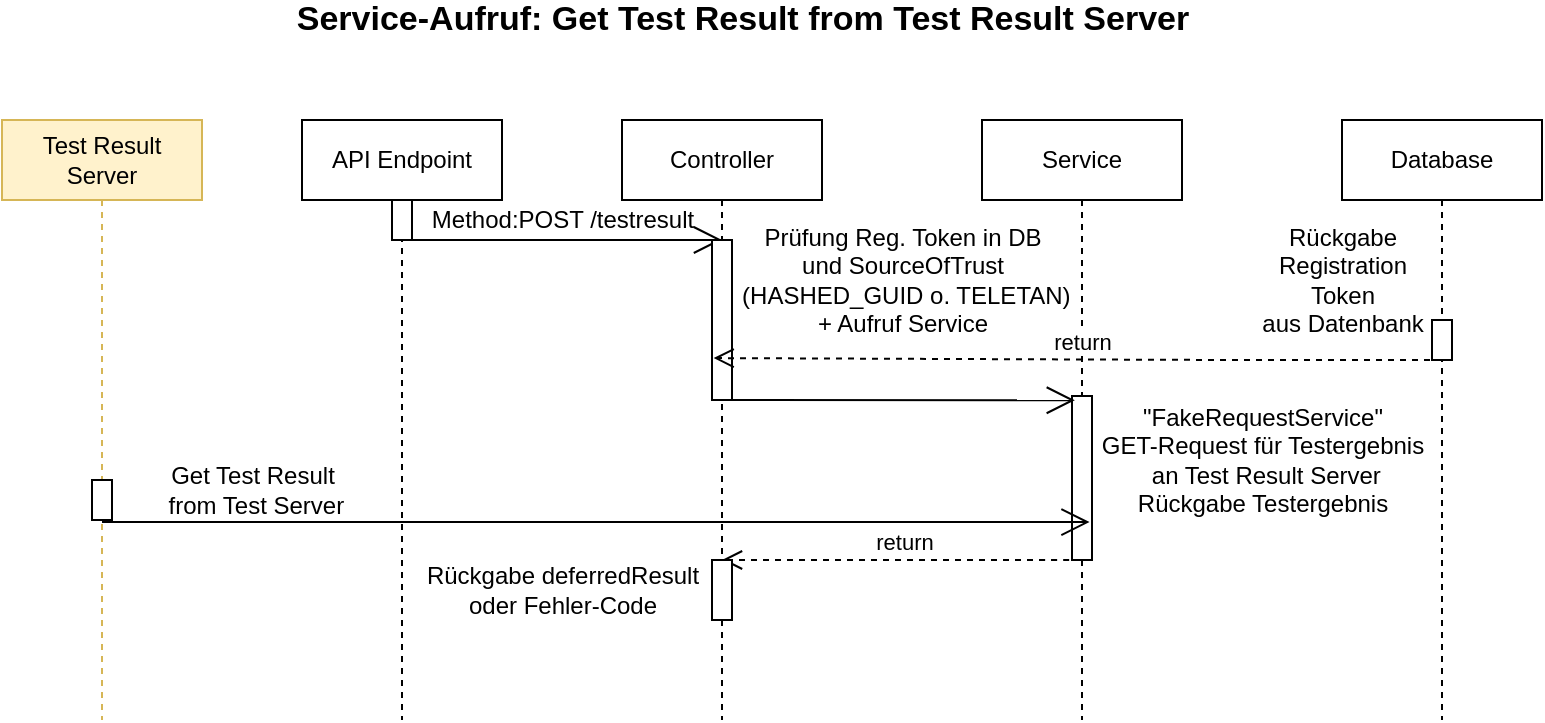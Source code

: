 <mxfile version="14.6.13" type="github">
  <diagram id="3oNs5fxuG2grTaYNeIHR" name="Page-1">
    <mxGraphModel dx="1391" dy="899" grid="1" gridSize="10" guides="1" tooltips="1" connect="1" arrows="1" fold="1" page="1" pageScale="1" pageWidth="827" pageHeight="1169" math="0" shadow="0">
      <root>
        <mxCell id="0" />
        <mxCell id="1" parent="0" />
        <mxCell id="_gLoM9S2t7sjp2gbZ2T--2" value="API Endpoint" style="shape=umlLifeline;perimeter=lifelinePerimeter;whiteSpace=wrap;html=1;container=1;collapsible=0;recursiveResize=0;outlineConnect=0;" parent="1" vertex="1">
          <mxGeometry x="170" y="70" width="100" height="300" as="geometry" />
        </mxCell>
        <mxCell id="_gLoM9S2t7sjp2gbZ2T--4" value="Controller" style="shape=umlLifeline;perimeter=lifelinePerimeter;whiteSpace=wrap;html=1;container=1;collapsible=0;recursiveResize=0;outlineConnect=0;" parent="1" vertex="1">
          <mxGeometry x="330" y="70" width="100" height="300" as="geometry" />
        </mxCell>
        <mxCell id="_gLoM9S2t7sjp2gbZ2T--5" value="Service" style="shape=umlLifeline;perimeter=lifelinePerimeter;whiteSpace=wrap;html=1;container=1;collapsible=0;recursiveResize=0;outlineConnect=0;" parent="1" vertex="1">
          <mxGeometry x="510" y="70" width="100" height="300" as="geometry" />
        </mxCell>
        <mxCell id="_gLoM9S2t7sjp2gbZ2T--27" value="" style="html=1;points=[];perimeter=orthogonalPerimeter;" parent="_gLoM9S2t7sjp2gbZ2T--5" vertex="1">
          <mxGeometry x="45" y="138" width="10" height="82" as="geometry" />
        </mxCell>
        <mxCell id="_gLoM9S2t7sjp2gbZ2T--6" value="Database" style="shape=umlLifeline;perimeter=lifelinePerimeter;whiteSpace=wrap;html=1;container=1;collapsible=0;recursiveResize=0;outlineConnect=0;" parent="1" vertex="1">
          <mxGeometry x="690" y="70" width="100" height="300" as="geometry" />
        </mxCell>
        <mxCell id="_gLoM9S2t7sjp2gbZ2T--37" value="" style="html=1;points=[];perimeter=orthogonalPerimeter;" parent="_gLoM9S2t7sjp2gbZ2T--6" vertex="1">
          <mxGeometry x="45" y="100" width="10" height="20" as="geometry" />
        </mxCell>
        <mxCell id="_gLoM9S2t7sjp2gbZ2T--10" value="&lt;font style=&quot;font-size: 17px&quot;&gt;&lt;b&gt;Service-Aufruf: Get Test Result from Test Result Server&lt;/b&gt;&lt;/font&gt;" style="text;html=1;align=center;verticalAlign=middle;resizable=0;points=[];autosize=1;strokeColor=none;" parent="1" vertex="1">
          <mxGeometry x="160" y="10" width="460" height="20" as="geometry" />
        </mxCell>
        <mxCell id="_gLoM9S2t7sjp2gbZ2T--13" value="Test Result Server" style="shape=umlLifeline;perimeter=lifelinePerimeter;whiteSpace=wrap;html=1;container=1;collapsible=0;recursiveResize=0;outlineConnect=0;fillColor=#fff2cc;strokeColor=#d6b656;" parent="1" vertex="1">
          <mxGeometry x="20" y="70" width="100" height="300" as="geometry" />
        </mxCell>
        <mxCell id="_gLoM9S2t7sjp2gbZ2T--14" value="" style="html=1;points=[];perimeter=orthogonalPerimeter;" parent="1" vertex="1">
          <mxGeometry x="215" y="110" width="10" height="20" as="geometry" />
        </mxCell>
        <mxCell id="_gLoM9S2t7sjp2gbZ2T--15" value="Method:POST /testresult" style="text;html=1;align=center;verticalAlign=middle;resizable=0;points=[];autosize=1;strokeColor=none;" parent="1" vertex="1">
          <mxGeometry x="225" y="110" width="150" height="20" as="geometry" />
        </mxCell>
        <mxCell id="_gLoM9S2t7sjp2gbZ2T--18" value="" style="endArrow=open;endFill=1;endSize=12;html=1;" parent="1" edge="1">
          <mxGeometry width="160" relative="1" as="geometry">
            <mxPoint x="225" y="130" as="sourcePoint" />
            <mxPoint x="380" y="130" as="targetPoint" />
          </mxGeometry>
        </mxCell>
        <mxCell id="_gLoM9S2t7sjp2gbZ2T--19" value="" style="html=1;points=[];perimeter=orthogonalPerimeter;" parent="1" vertex="1">
          <mxGeometry x="65" y="250" width="10" height="20" as="geometry" />
        </mxCell>
        <mxCell id="_gLoM9S2t7sjp2gbZ2T--21" value="Get Test Result&lt;br&gt;&amp;nbsp;from Test Server" style="text;html=1;align=center;verticalAlign=middle;resizable=0;points=[];autosize=1;strokeColor=none;" parent="1" vertex="1">
          <mxGeometry x="90" y="240" width="110" height="30" as="geometry" />
        </mxCell>
        <mxCell id="_gLoM9S2t7sjp2gbZ2T--22" value="" style="html=1;points=[];perimeter=orthogonalPerimeter;" parent="1" vertex="1">
          <mxGeometry x="375" y="130" width="10" height="80" as="geometry" />
        </mxCell>
        <mxCell id="_gLoM9S2t7sjp2gbZ2T--23" value="Prüfung Reg. Token in DB&lt;br&gt;und SourceOfTrust&lt;br&gt;&amp;nbsp;(HASHED_GUID o. TELETAN)&lt;br&gt;+ Aufruf Service" style="text;html=1;align=center;verticalAlign=middle;resizable=0;points=[];autosize=1;strokeColor=none;" parent="1" vertex="1">
          <mxGeometry x="380" y="120" width="180" height="60" as="geometry" />
        </mxCell>
        <mxCell id="_gLoM9S2t7sjp2gbZ2T--24" value="" style="endArrow=open;endFill=1;endSize=12;html=1;entryX=0.143;entryY=0.026;entryDx=0;entryDy=0;entryPerimeter=0;" parent="1" target="_gLoM9S2t7sjp2gbZ2T--27" edge="1">
          <mxGeometry width="160" relative="1" as="geometry">
            <mxPoint x="385" y="210" as="sourcePoint" />
            <mxPoint x="550" y="210" as="targetPoint" />
          </mxGeometry>
        </mxCell>
        <mxCell id="_gLoM9S2t7sjp2gbZ2T--28" value="&quot;FakeRequestService&quot;&lt;br&gt;GET-Request für Testergebnis&lt;br&gt;&amp;nbsp;an Test Result Server&lt;br&gt;Rückgabe Testergebnis" style="text;html=1;align=center;verticalAlign=middle;resizable=0;points=[];autosize=1;strokeColor=none;" parent="1" vertex="1">
          <mxGeometry x="560" y="210" width="180" height="60" as="geometry" />
        </mxCell>
        <mxCell id="_gLoM9S2t7sjp2gbZ2T--29" value="" style="endArrow=open;endFill=1;endSize=12;html=1;entryX=0.021;entryY=1.017;entryDx=0;entryDy=0;entryPerimeter=0;" parent="1" source="_gLoM9S2t7sjp2gbZ2T--13" edge="1" target="_gLoM9S2t7sjp2gbZ2T--28">
          <mxGeometry width="160" relative="1" as="geometry">
            <mxPoint x="395" y="270" as="sourcePoint" />
            <mxPoint x="555" y="270" as="targetPoint" />
          </mxGeometry>
        </mxCell>
        <mxCell id="_gLoM9S2t7sjp2gbZ2T--41" value="return" style="html=1;verticalAlign=bottom;endArrow=open;dashed=1;endSize=8;entryX=0.083;entryY=0.738;entryDx=0;entryDy=0;entryPerimeter=0;" parent="1" target="_gLoM9S2t7sjp2gbZ2T--22" edge="1">
          <mxGeometry x="-0.011" relative="1" as="geometry">
            <mxPoint x="740" y="190" as="sourcePoint" />
            <mxPoint x="384" y="190" as="targetPoint" />
            <Array as="points">
              <mxPoint x="690" y="190" />
              <mxPoint x="630" y="190" />
            </Array>
            <mxPoint as="offset" />
          </mxGeometry>
        </mxCell>
        <mxCell id="_gLoM9S2t7sjp2gbZ2T--43" value="Rückgabe &lt;br&gt;Registration &lt;br&gt;Token &lt;br&gt;aus Datenbank" style="text;html=1;align=center;verticalAlign=middle;resizable=0;points=[];autosize=1;strokeColor=none;" parent="1" vertex="1">
          <mxGeometry x="640" y="120" width="100" height="60" as="geometry" />
        </mxCell>
        <mxCell id="VYqTh9acs5qkJP0rl9bG-1" value="return" style="html=1;verticalAlign=bottom;endArrow=open;dashed=1;endSize=8;" edge="1" parent="1" source="_gLoM9S2t7sjp2gbZ2T--5" target="_gLoM9S2t7sjp2gbZ2T--4">
          <mxGeometry x="-0.011" relative="1" as="geometry">
            <mxPoint x="714" y="330" as="sourcePoint" />
            <mxPoint x="350.0" y="330" as="targetPoint" />
            <Array as="points">
              <mxPoint x="550" y="290" />
            </Array>
            <mxPoint as="offset" />
          </mxGeometry>
        </mxCell>
        <mxCell id="VYqTh9acs5qkJP0rl9bG-2" value="" style="html=1;points=[];perimeter=orthogonalPerimeter;" vertex="1" parent="1">
          <mxGeometry x="375" y="290" width="10" height="30" as="geometry" />
        </mxCell>
        <mxCell id="VYqTh9acs5qkJP0rl9bG-4" value="Rückgabe deferredResult &lt;br&gt;oder Fehler-Code" style="text;html=1;align=center;verticalAlign=middle;resizable=0;points=[];autosize=1;strokeColor=none;" vertex="1" parent="1">
          <mxGeometry x="225" y="290" width="150" height="30" as="geometry" />
        </mxCell>
      </root>
    </mxGraphModel>
  </diagram>
</mxfile>
